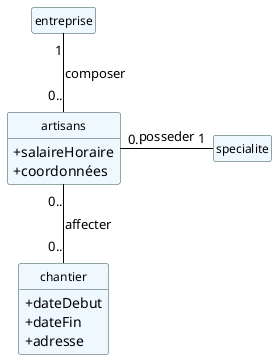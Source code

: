 @startuml issue2

hide circle
hide empty members
hide empty methods

skinparam classAttributeIconSize 0

skinparam roundcorner 5

skinparam class {
    BackgroundColor AliceBlue
    BorderColor DarkSlateGray
    ArrowColor Black
    FontColor Black
    FontSize 12
    FontName Helvetica
}

skinparam arrow {
    MessageAlign center
}

entreprise "1" -- "0.." artisans : composer
artisans "0.." - "1" specialite : posseder
artisans "0.." -- "0.." chantier : affecter

class entreprise{

}

class specialite{

}

class chantier{
    +dateDebut
    +dateFin
    +adresse
}

class artisans{
    +salaireHoraire
    +coordonnées
}

@enduml